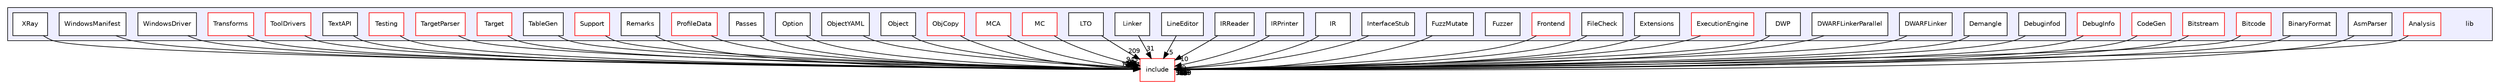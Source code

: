 digraph "lib" {
  bgcolor=transparent;
  compound=true
  node [ fontsize="10", fontname="Helvetica"];
  edge [ labelfontsize="10", labelfontname="Helvetica"];
  subgraph clusterdir_97aefd0d527b934f1d99a682da8fe6a9 {
    graph [ bgcolor="#eeeeff", pencolor="black", label="" URL="dir_97aefd0d527b934f1d99a682da8fe6a9.html"];
    dir_97aefd0d527b934f1d99a682da8fe6a9 [shape=plaintext label="lib"];
    dir_a25db018342d3ae6c7e6779086c18378 [shape=box label="Analysis" color="red" fillcolor="white" style="filled" URL="dir_a25db018342d3ae6c7e6779086c18378.html"];
    dir_8b9cad5bda480d7b1ec1cf16287f7d91 [shape=box label="AsmParser" color="black" fillcolor="white" style="filled" URL="dir_8b9cad5bda480d7b1ec1cf16287f7d91.html"];
    dir_5c79b6f77181f072fa05535d7e473fff [shape=box label="BinaryFormat" color="black" fillcolor="white" style="filled" URL="dir_5c79b6f77181f072fa05535d7e473fff.html"];
    dir_749d2cb0e1eb5e5dffe5846f316219ac [shape=box label="Bitcode" color="red" fillcolor="white" style="filled" URL="dir_749d2cb0e1eb5e5dffe5846f316219ac.html"];
    dir_fd208000c1dd2820b6918c57e9b59b7f [shape=box label="Bitstream" color="red" fillcolor="white" style="filled" URL="dir_fd208000c1dd2820b6918c57e9b59b7f.html"];
    dir_1e8ad0574bd6e387992681ee57691a07 [shape=box label="CodeGen" color="red" fillcolor="white" style="filled" URL="dir_1e8ad0574bd6e387992681ee57691a07.html"];
    dir_fd055cdb294ed2abe541ad964f928ab2 [shape=box label="DebugInfo" color="red" fillcolor="white" style="filled" URL="dir_fd055cdb294ed2abe541ad964f928ab2.html"];
    dir_c177c466e9eeb82ed0aa342396ec8787 [shape=box label="Debuginfod" color="black" fillcolor="white" style="filled" URL="dir_c177c466e9eeb82ed0aa342396ec8787.html"];
    dir_10ab0ef0437aa07e52e601eedcb3df5c [shape=box label="Demangle" color="black" fillcolor="white" style="filled" URL="dir_10ab0ef0437aa07e52e601eedcb3df5c.html"];
    dir_d9cbaa4fe6085f9b8b642358dfaa02d8 [shape=box label="DWARFLinker" color="black" fillcolor="white" style="filled" URL="dir_d9cbaa4fe6085f9b8b642358dfaa02d8.html"];
    dir_e16e94be66fd5602988500d3dffa4301 [shape=box label="DWARFLinkerParallel" color="black" fillcolor="white" style="filled" URL="dir_e16e94be66fd5602988500d3dffa4301.html"];
    dir_ab7751ddc84e1ee38ac377c89b63b4c6 [shape=box label="DWP" color="black" fillcolor="white" style="filled" URL="dir_ab7751ddc84e1ee38ac377c89b63b4c6.html"];
    dir_9ff4c6dc1720636682ab045c894e9bc5 [shape=box label="ExecutionEngine" color="red" fillcolor="white" style="filled" URL="dir_9ff4c6dc1720636682ab045c894e9bc5.html"];
    dir_e0b47714ac59233a1aa4835f8063367a [shape=box label="Extensions" color="black" fillcolor="white" style="filled" URL="dir_e0b47714ac59233a1aa4835f8063367a.html"];
    dir_1f9bc5a430e5650a770562c513ee8f63 [shape=box label="FileCheck" color="black" fillcolor="white" style="filled" URL="dir_1f9bc5a430e5650a770562c513ee8f63.html"];
    dir_852f2fa92acda3856ce29eb983aeba4a [shape=box label="Frontend" color="red" fillcolor="white" style="filled" URL="dir_852f2fa92acda3856ce29eb983aeba4a.html"];
    dir_c80059c0ee47431dd6962a98e0f81198 [shape=box label="Fuzzer" color="black" fillcolor="white" style="filled" URL="dir_c80059c0ee47431dd6962a98e0f81198.html"];
    dir_066ca1f1280ac7bad61b891520f682ee [shape=box label="FuzzMutate" color="black" fillcolor="white" style="filled" URL="dir_066ca1f1280ac7bad61b891520f682ee.html"];
    dir_bfdf86e14d55b25fdbbe8c5bc24c15c7 [shape=box label="InterfaceStub" color="black" fillcolor="white" style="filled" URL="dir_bfdf86e14d55b25fdbbe8c5bc24c15c7.html"];
    dir_bfcfa2223a05221bedc89835a6573260 [shape=box label="IR" color="black" fillcolor="white" style="filled" URL="dir_bfcfa2223a05221bedc89835a6573260.html"];
    dir_2b0a4727aec86d67e88efc9de71a8ea2 [shape=box label="IRPrinter" color="black" fillcolor="white" style="filled" URL="dir_2b0a4727aec86d67e88efc9de71a8ea2.html"];
    dir_dd6b204de0f0b79251f3e8507f47a3f8 [shape=box label="IRReader" color="black" fillcolor="white" style="filled" URL="dir_dd6b204de0f0b79251f3e8507f47a3f8.html"];
    dir_1ac47aebdf3f5f53231ac64a585405ed [shape=box label="LineEditor" color="black" fillcolor="white" style="filled" URL="dir_1ac47aebdf3f5f53231ac64a585405ed.html"];
    dir_c89c70b68456746e9a040b8dee88252a [shape=box label="Linker" color="black" fillcolor="white" style="filled" URL="dir_c89c70b68456746e9a040b8dee88252a.html"];
    dir_ad87e26c65462b4e1d4596177d197ffa [shape=box label="LTO" color="black" fillcolor="white" style="filled" URL="dir_ad87e26c65462b4e1d4596177d197ffa.html"];
    dir_741b3efb3a0fb2aad3417ac1ac9df3e5 [shape=box label="MC" color="red" fillcolor="white" style="filled" URL="dir_741b3efb3a0fb2aad3417ac1ac9df3e5.html"];
    dir_cb45c0f3679d3f959ecd5a490a86aa87 [shape=box label="MCA" color="red" fillcolor="white" style="filled" URL="dir_cb45c0f3679d3f959ecd5a490a86aa87.html"];
    dir_852ebda2bb84520f77418fa9810685ae [shape=box label="ObjCopy" color="red" fillcolor="white" style="filled" URL="dir_852ebda2bb84520f77418fa9810685ae.html"];
    dir_5b0553f149ba8daf52c88dd7fabf3450 [shape=box label="Object" color="black" fillcolor="white" style="filled" URL="dir_5b0553f149ba8daf52c88dd7fabf3450.html"];
    dir_a3bf8bda2e7c40d662fcaf133724b901 [shape=box label="ObjectYAML" color="black" fillcolor="white" style="filled" URL="dir_a3bf8bda2e7c40d662fcaf133724b901.html"];
    dir_a4016628a7a1e389280fd9bd57a3253e [shape=box label="Option" color="black" fillcolor="white" style="filled" URL="dir_a4016628a7a1e389280fd9bd57a3253e.html"];
    dir_2766abe8936b29a3963817f5e95804c9 [shape=box label="Passes" color="black" fillcolor="white" style="filled" URL="dir_2766abe8936b29a3963817f5e95804c9.html"];
    dir_2bae76e1a673950fcc3bf0aaed73b64f [shape=box label="ProfileData" color="red" fillcolor="white" style="filled" URL="dir_2bae76e1a673950fcc3bf0aaed73b64f.html"];
    dir_54144c8fa17b7bf96ec2e8362ab2c3c2 [shape=box label="Remarks" color="black" fillcolor="white" style="filled" URL="dir_54144c8fa17b7bf96ec2e8362ab2c3c2.html"];
    dir_f0dc79bace318df7ec0fa0bdb179ed95 [shape=box label="Support" color="red" fillcolor="white" style="filled" URL="dir_f0dc79bace318df7ec0fa0bdb179ed95.html"];
    dir_c06f24fb33ff4a816b120f93e814fbca [shape=box label="TableGen" color="black" fillcolor="white" style="filled" URL="dir_c06f24fb33ff4a816b120f93e814fbca.html"];
    dir_794e483eb1cc7921d35fd149d9cc325b [shape=box label="Target" color="red" fillcolor="white" style="filled" URL="dir_794e483eb1cc7921d35fd149d9cc325b.html"];
    dir_fbc2970026d1dba360a6119bc82993c9 [shape=box label="TargetParser" color="red" fillcolor="white" style="filled" URL="dir_fbc2970026d1dba360a6119bc82993c9.html"];
    dir_0f433407364729c9f0db372bf61d54a3 [shape=box label="Testing" color="red" fillcolor="white" style="filled" URL="dir_0f433407364729c9f0db372bf61d54a3.html"];
    dir_db4ee299e232fa6cb6952e8a4a1971c4 [shape=box label="TextAPI" color="black" fillcolor="white" style="filled" URL="dir_db4ee299e232fa6cb6952e8a4a1971c4.html"];
    dir_0deb98a24ce3a530e05f88881105608c [shape=box label="ToolDrivers" color="red" fillcolor="white" style="filled" URL="dir_0deb98a24ce3a530e05f88881105608c.html"];
    dir_a72932e0778af28115095468f6286ff8 [shape=box label="Transforms" color="red" fillcolor="white" style="filled" URL="dir_a72932e0778af28115095468f6286ff8.html"];
    dir_2d1fc91862e015421d72becd83b72c51 [shape=box label="WindowsDriver" color="black" fillcolor="white" style="filled" URL="dir_2d1fc91862e015421d72becd83b72c51.html"];
    dir_950007f8832bcfddfac39b4d009f0fb6 [shape=box label="WindowsManifest" color="black" fillcolor="white" style="filled" URL="dir_950007f8832bcfddfac39b4d009f0fb6.html"];
    dir_8048faca0ad7ed95816c9efb607de40c [shape=box label="XRay" color="black" fillcolor="white" style="filled" URL="dir_8048faca0ad7ed95816c9efb607de40c.html"];
  }
  dir_d44c64559bbebec7f509842c48db8b23 [shape=box label="include" color="red" URL="dir_d44c64559bbebec7f509842c48db8b23.html"];
  dir_2766abe8936b29a3963817f5e95804c9->dir_d44c64559bbebec7f509842c48db8b23 [headlabel="390", labeldistance=1.5 headhref="dir_000087_000001.html"];
  dir_950007f8832bcfddfac39b4d009f0fb6->dir_d44c64559bbebec7f509842c48db8b23 [headlabel="2", labeldistance=1.5 headhref="dir_000242_000001.html"];
  dir_8048faca0ad7ed95816c9efb607de40c->dir_d44c64559bbebec7f509842c48db8b23 [headlabel="46", labeldistance=1.5 headhref="dir_000243_000001.html"];
  dir_852f2fa92acda3856ce29eb983aeba4a->dir_d44c64559bbebec7f509842c48db8b23 [headlabel="43", labeldistance=1.5 headhref="dir_000069_000001.html"];
  dir_bfdf86e14d55b25fdbbe8c5bc24c15c7->dir_d44c64559bbebec7f509842c48db8b23 [headlabel="25", labeldistance=1.5 headhref="dir_000074_000001.html"];
  dir_749d2cb0e1eb5e5dffe5846f316219ac->dir_d44c64559bbebec7f509842c48db8b23 [headlabel="226", labeldistance=1.5 headhref="dir_000033_000001.html"];
  dir_f0dc79bace318df7ec0fa0bdb179ed95->dir_d44c64559bbebec7f509842c48db8b23 [headlabel="625", labeldistance=1.5 headhref="dir_000091_000001.html"];
  dir_1ac47aebdf3f5f53231ac64a585405ed->dir_d44c64559bbebec7f509842c48db8b23 [headlabel="5", labeldistance=1.5 headhref="dir_000078_000001.html"];
  dir_dd6b204de0f0b79251f3e8507f47a3f8->dir_d44c64559bbebec7f509842c48db8b23 [headlabel="10", labeldistance=1.5 headhref="dir_000077_000001.html"];
  dir_0f433407364729c9f0db372bf61d54a3->dir_d44c64559bbebec7f509842c48db8b23 [headlabel="16", labeldistance=1.5 headhref="dir_000222_000001.html"];
  dir_0deb98a24ce3a530e05f88881105608c->dir_d44c64559bbebec7f509842c48db8b23 [headlabel="27", labeldistance=1.5 headhref="dir_000226_000001.html"];
  dir_fbc2970026d1dba360a6119bc82993c9->dir_d44c64559bbebec7f509842c48db8b23 [headlabel="44", labeldistance=1.5 headhref="dir_000221_000001.html"];
  dir_a4016628a7a1e389280fd9bd57a3253e->dir_d44c64559bbebec7f509842c48db8b23 [headlabel="40", labeldistance=1.5 headhref="dir_000086_000001.html"];
  dir_bfcfa2223a05221bedc89835a6573260->dir_d44c64559bbebec7f509842c48db8b23 [headlabel="861", labeldistance=1.5 headhref="dir_000075_000001.html"];
  dir_1f9bc5a430e5650a770562c513ee8f63->dir_d44c64559bbebec7f509842c48db8b23 [headlabel="11", labeldistance=1.5 headhref="dir_000068_000001.html"];
  dir_ad87e26c65462b4e1d4596177d197ffa->dir_d44c64559bbebec7f509842c48db8b23 [headlabel="209", labeldistance=1.5 headhref="dir_000080_000001.html"];
  dir_10ab0ef0437aa07e52e601eedcb3df5c->dir_d44c64559bbebec7f509842c48db8b23 [headlabel="17", labeldistance=1.5 headhref="dir_000052_000001.html"];
  dir_e16e94be66fd5602988500d3dffa4301->dir_d44c64559bbebec7f509842c48db8b23 [headlabel="1", labeldistance=1.5 headhref="dir_000054_000001.html"];
  dir_cb45c0f3679d3f959ecd5a490a86aa87->dir_d44c64559bbebec7f509842c48db8b23 [headlabel="71", labeldistance=1.5 headhref="dir_000082_000001.html"];
  dir_a72932e0778af28115095468f6286ff8->dir_d44c64559bbebec7f509842c48db8b23 [headlabel="5958", labeldistance=1.5 headhref="dir_000229_000001.html"];
  dir_1e8ad0574bd6e387992681ee57691a07->dir_d44c64559bbebec7f509842c48db8b23 [headlabel="5289", labeldistance=1.5 headhref="dir_000038_000001.html"];
  dir_9ff4c6dc1720636682ab045c894e9bc5->dir_d44c64559bbebec7f509842c48db8b23 [headlabel="642", labeldistance=1.5 headhref="dir_000056_000001.html"];
  dir_fd055cdb294ed2abe541ad964f928ab2->dir_d44c64559bbebec7f509842c48db8b23 [headlabel="1495", labeldistance=1.5 headhref="dir_000043_000001.html"];
  dir_c89c70b68456746e9a040b8dee88252a->dir_d44c64559bbebec7f509842c48db8b23 [headlabel="31", labeldistance=1.5 headhref="dir_000079_000001.html"];
  dir_ab7751ddc84e1ee38ac377c89b63b4c6->dir_d44c64559bbebec7f509842c48db8b23 [headlabel="9", labeldistance=1.5 headhref="dir_000055_000001.html"];
  dir_c177c466e9eeb82ed0aa342396ec8787->dir_d44c64559bbebec7f509842c48db8b23 [headlabel="34", labeldistance=1.5 headhref="dir_000051_000001.html"];
  dir_2b0a4727aec86d67e88efc9de71a8ea2->dir_d44c64559bbebec7f509842c48db8b23 [headlabel="9", labeldistance=1.5 headhref="dir_000076_000001.html"];
  dir_a3bf8bda2e7c40d662fcaf133724b901->dir_d44c64559bbebec7f509842c48db8b23 [headlabel="221", labeldistance=1.5 headhref="dir_000085_000001.html"];
  dir_066ca1f1280ac7bad61b891520f682ee->dir_d44c64559bbebec7f509842c48db8b23 [headlabel="43", labeldistance=1.5 headhref="dir_000073_000001.html"];
  dir_5b0553f149ba8daf52c88dd7fabf3450->dir_d44c64559bbebec7f509842c48db8b23 [headlabel="367", labeldistance=1.5 headhref="dir_000084_000001.html"];
  dir_741b3efb3a0fb2aad3417ac1ac9df3e5->dir_d44c64559bbebec7f509842c48db8b23 [headlabel="943", labeldistance=1.5 headhref="dir_000004_000001.html"];
  dir_db4ee299e232fa6cb6952e8a4a1971c4->dir_d44c64559bbebec7f509842c48db8b23 [headlabel="43", labeldistance=1.5 headhref="dir_000225_000001.html"];
  dir_794e483eb1cc7921d35fd149d9cc325b->dir_d44c64559bbebec7f509842c48db8b23 [headlabel="10951", labeldistance=1.5 headhref="dir_000094_000001.html"];
  dir_e0b47714ac59233a1aa4835f8063367a->dir_d44c64559bbebec7f509842c48db8b23 [headlabel="1", labeldistance=1.5 headhref="dir_000067_000001.html"];
  dir_8b9cad5bda480d7b1ec1cf16287f7d91->dir_d44c64559bbebec7f509842c48db8b23 [headlabel="51", labeldistance=1.5 headhref="dir_000031_000001.html"];
  dir_2bae76e1a673950fcc3bf0aaed73b64f->dir_d44c64559bbebec7f509842c48db8b23 [headlabel="208", labeldistance=1.5 headhref="dir_000088_000001.html"];
  dir_852ebda2bb84520f77418fa9810685ae->dir_d44c64559bbebec7f509842c48db8b23 [headlabel="180", labeldistance=1.5 headhref="dir_000083_000001.html"];
  dir_a25db018342d3ae6c7e6779086c18378->dir_d44c64559bbebec7f509842c48db8b23 [headlabel="1469", labeldistance=1.5 headhref="dir_000030_000001.html"];
  dir_54144c8fa17b7bf96ec2e8362ab2c3c2->dir_d44c64559bbebec7f509842c48db8b23 [headlabel="49", labeldistance=1.5 headhref="dir_000090_000001.html"];
  dir_fd208000c1dd2820b6918c57e9b59b7f->dir_d44c64559bbebec7f509842c48db8b23 [headlabel="2", labeldistance=1.5 headhref="dir_000036_000001.html"];
  dir_2d1fc91862e015421d72becd83b72c51->dir_d44c64559bbebec7f509842c48db8b23 [headlabel="12", labeldistance=1.5 headhref="dir_000241_000001.html"];
  dir_5c79b6f77181f072fa05535d7e473fff->dir_d44c64559bbebec7f509842c48db8b23 [headlabel="43", labeldistance=1.5 headhref="dir_000032_000001.html"];
  dir_c06f24fb33ff4a816b120f93e814fbca->dir_d44c64559bbebec7f509842c48db8b23 [headlabel="95", labeldistance=1.5 headhref="dir_000093_000001.html"];
  dir_d9cbaa4fe6085f9b8b642358dfaa02d8->dir_d44c64559bbebec7f509842c48db8b23 [headlabel="53", labeldistance=1.5 headhref="dir_000053_000001.html"];
}
